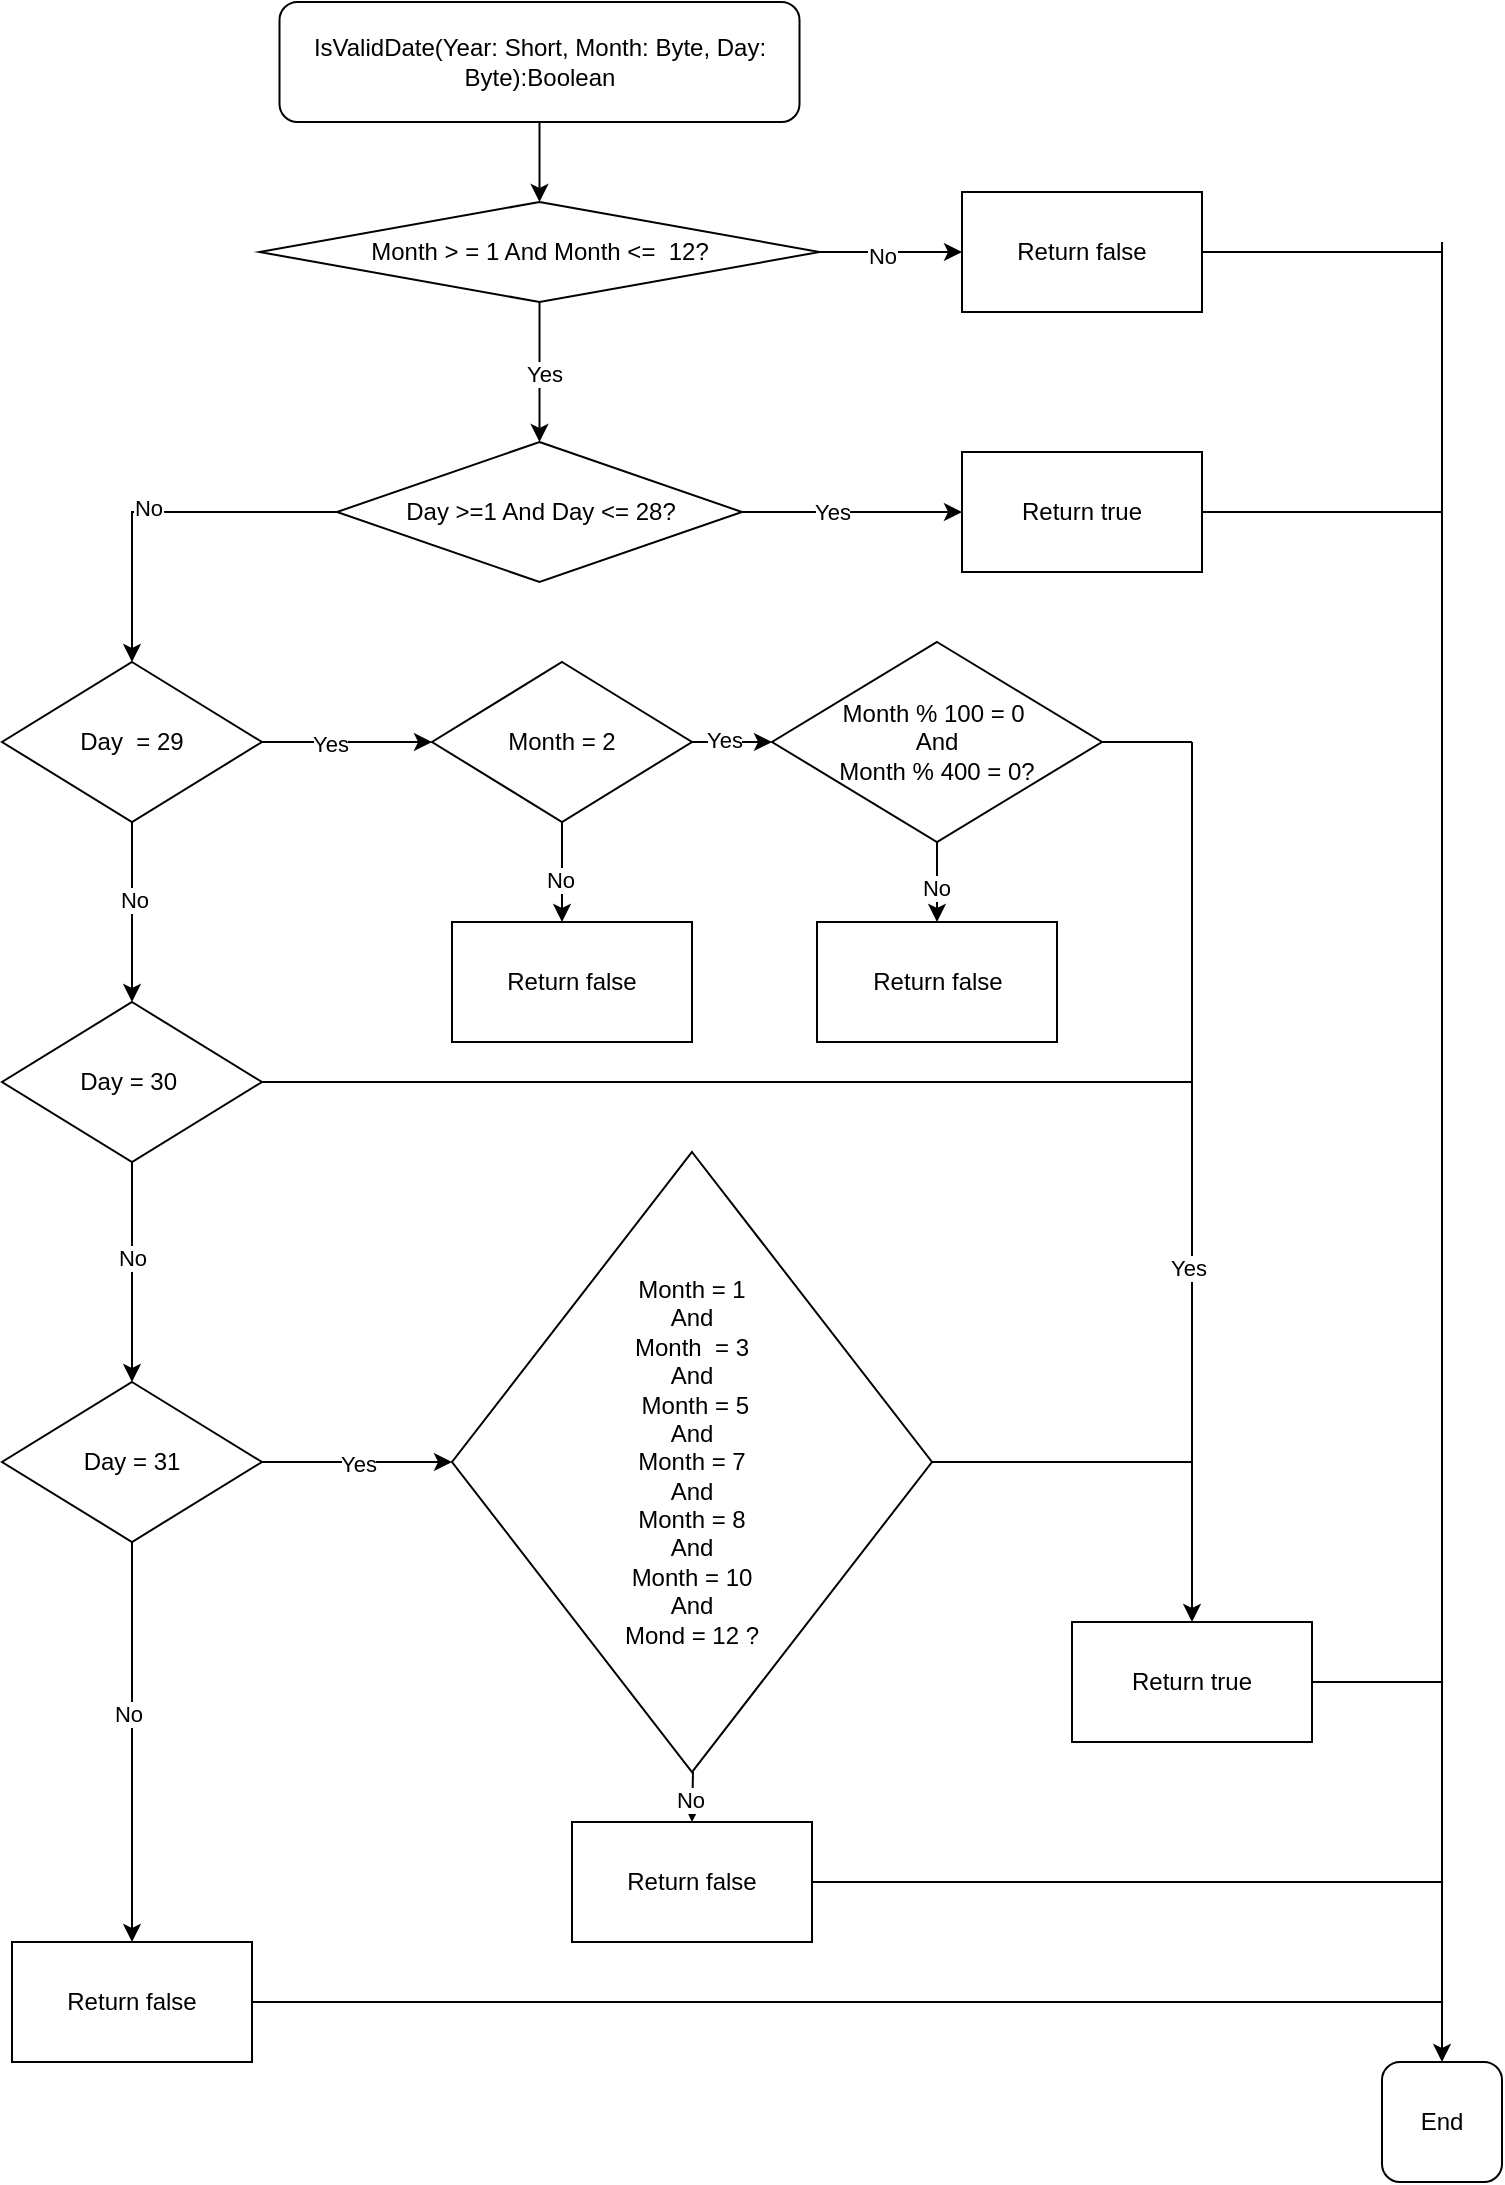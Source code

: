 <mxfile version="22.0.0" type="github">
  <diagram name="Trang-1" id="nmPFpMEzSDUXhJ7an1Jv">
    <mxGraphModel dx="1290" dy="534" grid="1" gridSize="10" guides="1" tooltips="1" connect="1" arrows="1" fold="1" page="1" pageScale="1" pageWidth="827" pageHeight="1169" math="0" shadow="0">
      <root>
        <mxCell id="0" />
        <mxCell id="1" parent="0" />
        <mxCell id="d5UIeahMN6G-vzAZ9-aK-1" value="IsValidDate(Year: Short, Month: Byte, Day: Byte):Boolean" style="rounded=1;whiteSpace=wrap;html=1;" parent="1" vertex="1">
          <mxGeometry x="198.75" y="30" width="260" height="60" as="geometry" />
        </mxCell>
        <mxCell id="d5UIeahMN6G-vzAZ9-aK-2" value="Month &amp;gt; = 1 And Month &amp;lt;=&amp;nbsp; 12?" style="rhombus;whiteSpace=wrap;html=1;" parent="1" vertex="1">
          <mxGeometry x="188.75" y="130" width="280" height="50" as="geometry" />
        </mxCell>
        <mxCell id="d5UIeahMN6G-vzAZ9-aK-3" value="Day &amp;gt;=1 And Day &amp;lt;= 28?" style="rhombus;whiteSpace=wrap;html=1;" parent="1" vertex="1">
          <mxGeometry x="227.5" y="250" width="202.5" height="70" as="geometry" />
        </mxCell>
        <mxCell id="d5UIeahMN6G-vzAZ9-aK-7" value="Day&amp;nbsp; = 29" style="rhombus;whiteSpace=wrap;html=1;" parent="1" vertex="1">
          <mxGeometry x="60" y="360" width="130" height="80" as="geometry" />
        </mxCell>
        <mxCell id="d5UIeahMN6G-vzAZ9-aK-8" value="Day = 30&amp;nbsp;" style="rhombus;whiteSpace=wrap;html=1;" parent="1" vertex="1">
          <mxGeometry x="60" y="530" width="130" height="80" as="geometry" />
        </mxCell>
        <mxCell id="d5UIeahMN6G-vzAZ9-aK-9" value="Day = 31" style="rhombus;whiteSpace=wrap;html=1;" parent="1" vertex="1">
          <mxGeometry x="60" y="720" width="130" height="80" as="geometry" />
        </mxCell>
        <mxCell id="d5UIeahMN6G-vzAZ9-aK-10" value="" style="endArrow=classic;html=1;rounded=0;exitX=0;exitY=0.5;exitDx=0;exitDy=0;entryX=0.5;entryY=0;entryDx=0;entryDy=0;" parent="1" source="d5UIeahMN6G-vzAZ9-aK-3" target="d5UIeahMN6G-vzAZ9-aK-7" edge="1">
          <mxGeometry width="50" height="50" relative="1" as="geometry">
            <mxPoint x="520" y="420" as="sourcePoint" />
            <mxPoint x="130" y="300" as="targetPoint" />
            <Array as="points">
              <mxPoint x="125" y="285" />
            </Array>
          </mxGeometry>
        </mxCell>
        <mxCell id="d5UIeahMN6G-vzAZ9-aK-72" value="No&lt;br&gt;" style="edgeLabel;html=1;align=center;verticalAlign=middle;resizable=0;points=[];" parent="d5UIeahMN6G-vzAZ9-aK-10" vertex="1" connectable="0">
          <mxGeometry x="0.063" y="-2" relative="1" as="geometry">
            <mxPoint as="offset" />
          </mxGeometry>
        </mxCell>
        <mxCell id="d5UIeahMN6G-vzAZ9-aK-15" value="" style="endArrow=classic;html=1;rounded=0;exitX=0.5;exitY=1;exitDx=0;exitDy=0;entryX=0.5;entryY=0;entryDx=0;entryDy=0;" parent="1" source="d5UIeahMN6G-vzAZ9-aK-7" target="d5UIeahMN6G-vzAZ9-aK-8" edge="1">
          <mxGeometry width="50" height="50" relative="1" as="geometry">
            <mxPoint x="124.5" y="550" as="sourcePoint" />
            <mxPoint x="125" y="490" as="targetPoint" />
          </mxGeometry>
        </mxCell>
        <mxCell id="d5UIeahMN6G-vzAZ9-aK-88" value="No" style="edgeLabel;html=1;align=center;verticalAlign=middle;resizable=0;points=[];" parent="d5UIeahMN6G-vzAZ9-aK-15" vertex="1" connectable="0">
          <mxGeometry x="-0.126" y="1" relative="1" as="geometry">
            <mxPoint y="-1" as="offset" />
          </mxGeometry>
        </mxCell>
        <mxCell id="d5UIeahMN6G-vzAZ9-aK-19" value="" style="endArrow=classic;html=1;rounded=0;exitX=0.5;exitY=1;exitDx=0;exitDy=0;entryX=0.5;entryY=0;entryDx=0;entryDy=0;" parent="1" source="d5UIeahMN6G-vzAZ9-aK-8" target="d5UIeahMN6G-vzAZ9-aK-9" edge="1">
          <mxGeometry width="50" height="50" relative="1" as="geometry">
            <mxPoint x="495" y="420" as="sourcePoint" />
            <mxPoint x="545" y="370" as="targetPoint" />
          </mxGeometry>
        </mxCell>
        <mxCell id="d5UIeahMN6G-vzAZ9-aK-89" value="No" style="edgeLabel;html=1;align=center;verticalAlign=middle;resizable=0;points=[];" parent="d5UIeahMN6G-vzAZ9-aK-19" vertex="1" connectable="0">
          <mxGeometry x="-0.127" relative="1" as="geometry">
            <mxPoint as="offset" />
          </mxGeometry>
        </mxCell>
        <mxCell id="d5UIeahMN6G-vzAZ9-aK-21" value="" style="endArrow=classic;html=1;rounded=0;exitX=1;exitY=0.5;exitDx=0;exitDy=0;" parent="1" source="d5UIeahMN6G-vzAZ9-aK-7" target="d5UIeahMN6G-vzAZ9-aK-22" edge="1">
          <mxGeometry width="50" height="50" relative="1" as="geometry">
            <mxPoint x="495" y="440" as="sourcePoint" />
            <mxPoint x="315" y="400" as="targetPoint" />
          </mxGeometry>
        </mxCell>
        <mxCell id="d5UIeahMN6G-vzAZ9-aK-87" value="Yes" style="edgeLabel;html=1;align=center;verticalAlign=middle;resizable=0;points=[];" parent="d5UIeahMN6G-vzAZ9-aK-21" vertex="1" connectable="0">
          <mxGeometry x="-0.217" y="-1" relative="1" as="geometry">
            <mxPoint as="offset" />
          </mxGeometry>
        </mxCell>
        <mxCell id="d5UIeahMN6G-vzAZ9-aK-22" value="Month = 2" style="rhombus;whiteSpace=wrap;html=1;" parent="1" vertex="1">
          <mxGeometry x="275" y="360" width="130" height="80" as="geometry" />
        </mxCell>
        <mxCell id="d5UIeahMN6G-vzAZ9-aK-23" value="" style="endArrow=classic;html=1;rounded=0;exitX=1;exitY=0.5;exitDx=0;exitDy=0;entryX=0;entryY=0.5;entryDx=0;entryDy=0;" parent="1" source="d5UIeahMN6G-vzAZ9-aK-22" target="d5UIeahMN6G-vzAZ9-aK-25" edge="1">
          <mxGeometry width="50" height="50" relative="1" as="geometry">
            <mxPoint x="495" y="440" as="sourcePoint" />
            <mxPoint x="340" y="470" as="targetPoint" />
          </mxGeometry>
        </mxCell>
        <mxCell id="d5UIeahMN6G-vzAZ9-aK-24" value="Yes" style="edgeLabel;html=1;align=center;verticalAlign=middle;resizable=0;points=[];" parent="d5UIeahMN6G-vzAZ9-aK-23" vertex="1" connectable="0">
          <mxGeometry x="-0.221" relative="1" as="geometry">
            <mxPoint y="-1" as="offset" />
          </mxGeometry>
        </mxCell>
        <mxCell id="d5UIeahMN6G-vzAZ9-aK-25" value="Month % 100 = 0&amp;nbsp;&lt;br&gt;And&lt;br&gt;Month % 400 = 0?" style="rhombus;whiteSpace=wrap;html=1;" parent="1" vertex="1">
          <mxGeometry x="445" y="350" width="165" height="100" as="geometry" />
        </mxCell>
        <mxCell id="d5UIeahMN6G-vzAZ9-aK-26" value="" style="endArrow=classic;html=1;rounded=0;exitX=0.5;exitY=1;exitDx=0;exitDy=0;" parent="1" source="d5UIeahMN6G-vzAZ9-aK-22" edge="1">
          <mxGeometry width="50" height="50" relative="1" as="geometry">
            <mxPoint x="495" y="440" as="sourcePoint" />
            <mxPoint x="340" y="490" as="targetPoint" />
          </mxGeometry>
        </mxCell>
        <mxCell id="d5UIeahMN6G-vzAZ9-aK-30" value="No&lt;br&gt;" style="edgeLabel;html=1;align=center;verticalAlign=middle;resizable=0;points=[];" parent="d5UIeahMN6G-vzAZ9-aK-26" vertex="1" connectable="0">
          <mxGeometry x="0.206" y="-1" relative="1" as="geometry">
            <mxPoint y="-1" as="offset" />
          </mxGeometry>
        </mxCell>
        <mxCell id="d5UIeahMN6G-vzAZ9-aK-31" value="Return false" style="rounded=0;whiteSpace=wrap;html=1;" parent="1" vertex="1">
          <mxGeometry x="285" y="490" width="120" height="60" as="geometry" />
        </mxCell>
        <mxCell id="d5UIeahMN6G-vzAZ9-aK-32" value="" style="endArrow=none;html=1;rounded=0;exitX=1;exitY=0.5;exitDx=0;exitDy=0;" parent="1" source="d5UIeahMN6G-vzAZ9-aK-8" edge="1">
          <mxGeometry width="50" height="50" relative="1" as="geometry">
            <mxPoint x="495" y="440" as="sourcePoint" />
            <mxPoint x="655" y="570" as="targetPoint" />
          </mxGeometry>
        </mxCell>
        <mxCell id="d5UIeahMN6G-vzAZ9-aK-33" value="" style="endArrow=none;html=1;rounded=0;entryX=1;entryY=0.5;entryDx=0;entryDy=0;" parent="1" target="d5UIeahMN6G-vzAZ9-aK-25" edge="1">
          <mxGeometry width="50" height="50" relative="1" as="geometry">
            <mxPoint x="655" y="400" as="sourcePoint" />
            <mxPoint x="545" y="390" as="targetPoint" />
          </mxGeometry>
        </mxCell>
        <mxCell id="d5UIeahMN6G-vzAZ9-aK-34" value="" style="endArrow=classic;html=1;rounded=0;exitX=1;exitY=0.5;exitDx=0;exitDy=0;" parent="1" source="d5UIeahMN6G-vzAZ9-aK-9" target="d5UIeahMN6G-vzAZ9-aK-35" edge="1">
          <mxGeometry width="50" height="50" relative="1" as="geometry">
            <mxPoint x="495" y="750" as="sourcePoint" />
            <mxPoint x="285" y="760" as="targetPoint" />
          </mxGeometry>
        </mxCell>
        <mxCell id="d5UIeahMN6G-vzAZ9-aK-90" value="Yes" style="edgeLabel;html=1;align=center;verticalAlign=middle;resizable=0;points=[];" parent="d5UIeahMN6G-vzAZ9-aK-34" vertex="1" connectable="0">
          <mxGeometry x="0.009" y="-1" relative="1" as="geometry">
            <mxPoint as="offset" />
          </mxGeometry>
        </mxCell>
        <mxCell id="d5UIeahMN6G-vzAZ9-aK-35" value="Month = 1&lt;br&gt;And&lt;br&gt;Month&amp;nbsp; = 3&lt;br&gt;And&lt;br&gt;&amp;nbsp;Month = 5&lt;br&gt;And &lt;br&gt;Month = 7&lt;br&gt;And&lt;br&gt;Month = 8 &lt;br&gt;And&lt;br&gt;Month = 10&lt;br&gt;And &lt;br&gt;Mond = 12 ?" style="rhombus;whiteSpace=wrap;html=1;" parent="1" vertex="1">
          <mxGeometry x="285" y="605" width="240" height="310" as="geometry" />
        </mxCell>
        <mxCell id="d5UIeahMN6G-vzAZ9-aK-36" value="" style="endArrow=none;html=1;rounded=0;exitX=1;exitY=0.5;exitDx=0;exitDy=0;" parent="1" source="d5UIeahMN6G-vzAZ9-aK-35" edge="1">
          <mxGeometry width="50" height="50" relative="1" as="geometry">
            <mxPoint x="495" y="600" as="sourcePoint" />
            <mxPoint x="655" y="760" as="targetPoint" />
          </mxGeometry>
        </mxCell>
        <mxCell id="d5UIeahMN6G-vzAZ9-aK-39" value="" style="endArrow=classic;html=1;rounded=0;exitX=0.5;exitY=1;exitDx=0;exitDy=0;entryX=0.5;entryY=0;entryDx=0;entryDy=0;" parent="1" source="d5UIeahMN6G-vzAZ9-aK-25" target="d5UIeahMN6G-vzAZ9-aK-41" edge="1">
          <mxGeometry width="50" height="50" relative="1" as="geometry">
            <mxPoint x="530" y="450" as="sourcePoint" />
            <mxPoint x="525" y="510" as="targetPoint" />
          </mxGeometry>
        </mxCell>
        <mxCell id="d5UIeahMN6G-vzAZ9-aK-40" value="No&lt;br&gt;" style="edgeLabel;html=1;align=center;verticalAlign=middle;resizable=0;points=[];" parent="d5UIeahMN6G-vzAZ9-aK-39" vertex="1" connectable="0">
          <mxGeometry x="0.206" y="-1" relative="1" as="geometry">
            <mxPoint y="-1" as="offset" />
          </mxGeometry>
        </mxCell>
        <mxCell id="d5UIeahMN6G-vzAZ9-aK-41" value="Return false" style="rounded=0;whiteSpace=wrap;html=1;" parent="1" vertex="1">
          <mxGeometry x="467.5" y="490" width="120" height="60" as="geometry" />
        </mxCell>
        <mxCell id="d5UIeahMN6G-vzAZ9-aK-44" value="" style="endArrow=classic;html=1;rounded=0;exitX=0.5;exitY=1;exitDx=0;exitDy=0;entryX=0.5;entryY=0;entryDx=0;entryDy=0;" parent="1" target="d5UIeahMN6G-vzAZ9-aK-46" edge="1">
          <mxGeometry width="50" height="50" relative="1" as="geometry">
            <mxPoint x="405.5" y="915" as="sourcePoint" />
            <mxPoint x="402.5" y="975" as="targetPoint" />
          </mxGeometry>
        </mxCell>
        <mxCell id="d5UIeahMN6G-vzAZ9-aK-45" value="No&lt;br&gt;" style="edgeLabel;html=1;align=center;verticalAlign=middle;resizable=0;points=[];" parent="d5UIeahMN6G-vzAZ9-aK-44" vertex="1" connectable="0">
          <mxGeometry x="0.206" y="-1" relative="1" as="geometry">
            <mxPoint y="-1" as="offset" />
          </mxGeometry>
        </mxCell>
        <mxCell id="d5UIeahMN6G-vzAZ9-aK-46" value="Return false" style="rounded=0;whiteSpace=wrap;html=1;" parent="1" vertex="1">
          <mxGeometry x="345" y="940" width="120" height="60" as="geometry" />
        </mxCell>
        <mxCell id="d5UIeahMN6G-vzAZ9-aK-48" value="" style="endArrow=classic;html=1;rounded=0;entryX=0.5;entryY=0;entryDx=0;entryDy=0;" parent="1" target="d5UIeahMN6G-vzAZ9-aK-50" edge="1">
          <mxGeometry width="50" height="50" relative="1" as="geometry">
            <mxPoint x="655" y="400" as="sourcePoint" />
            <mxPoint x="632.5" y="860" as="targetPoint" />
          </mxGeometry>
        </mxCell>
        <mxCell id="d5UIeahMN6G-vzAZ9-aK-52" value="Yes&lt;br&gt;" style="edgeLabel;html=1;align=center;verticalAlign=middle;resizable=0;points=[];" parent="d5UIeahMN6G-vzAZ9-aK-48" vertex="1" connectable="0">
          <mxGeometry x="0.2" y="-2" relative="1" as="geometry">
            <mxPoint y="-1" as="offset" />
          </mxGeometry>
        </mxCell>
        <mxCell id="d5UIeahMN6G-vzAZ9-aK-50" value="Return true" style="rounded=0;whiteSpace=wrap;html=1;" parent="1" vertex="1">
          <mxGeometry x="595" y="840" width="120" height="60" as="geometry" />
        </mxCell>
        <mxCell id="d5UIeahMN6G-vzAZ9-aK-53" value="" style="endArrow=classic;html=1;rounded=0;exitX=0.5;exitY=1;exitDx=0;exitDy=0;entryX=0.5;entryY=0;entryDx=0;entryDy=0;" parent="1" source="d5UIeahMN6G-vzAZ9-aK-1" target="d5UIeahMN6G-vzAZ9-aK-2" edge="1">
          <mxGeometry width="50" height="50" relative="1" as="geometry">
            <mxPoint x="500" y="180" as="sourcePoint" />
            <mxPoint x="550" y="130" as="targetPoint" />
          </mxGeometry>
        </mxCell>
        <mxCell id="d5UIeahMN6G-vzAZ9-aK-54" value="" style="endArrow=classic;html=1;rounded=0;exitX=0.5;exitY=1;exitDx=0;exitDy=0;entryX=0.5;entryY=0;entryDx=0;entryDy=0;" parent="1" source="d5UIeahMN6G-vzAZ9-aK-2" target="d5UIeahMN6G-vzAZ9-aK-3" edge="1">
          <mxGeometry width="50" height="50" relative="1" as="geometry">
            <mxPoint x="339" y="100" as="sourcePoint" />
            <mxPoint x="450" y="200" as="targetPoint" />
          </mxGeometry>
        </mxCell>
        <mxCell id="d5UIeahMN6G-vzAZ9-aK-85" value="Yes" style="edgeLabel;html=1;align=center;verticalAlign=middle;resizable=0;points=[];" parent="d5UIeahMN6G-vzAZ9-aK-54" vertex="1" connectable="0">
          <mxGeometry x="0.029" y="2" relative="1" as="geometry">
            <mxPoint as="offset" />
          </mxGeometry>
        </mxCell>
        <mxCell id="d5UIeahMN6G-vzAZ9-aK-55" value="Return false" style="rounded=0;whiteSpace=wrap;html=1;" parent="1" vertex="1">
          <mxGeometry x="540" y="125" width="120" height="60" as="geometry" />
        </mxCell>
        <mxCell id="d5UIeahMN6G-vzAZ9-aK-56" value="Return true" style="rounded=0;whiteSpace=wrap;html=1;" parent="1" vertex="1">
          <mxGeometry x="540" y="255" width="120" height="60" as="geometry" />
        </mxCell>
        <mxCell id="d5UIeahMN6G-vzAZ9-aK-57" value="" style="endArrow=classic;html=1;rounded=0;entryX=0;entryY=0.5;entryDx=0;entryDy=0;exitX=1;exitY=0.5;exitDx=0;exitDy=0;" parent="1" source="d5UIeahMN6G-vzAZ9-aK-2" target="d5UIeahMN6G-vzAZ9-aK-55" edge="1">
          <mxGeometry width="50" height="50" relative="1" as="geometry">
            <mxPoint x="500" y="330" as="sourcePoint" />
            <mxPoint x="550" y="280" as="targetPoint" />
          </mxGeometry>
        </mxCell>
        <mxCell id="d5UIeahMN6G-vzAZ9-aK-68" value="No" style="edgeLabel;html=1;align=center;verticalAlign=middle;resizable=0;points=[];" parent="d5UIeahMN6G-vzAZ9-aK-57" vertex="1" connectable="0">
          <mxGeometry x="-0.147" y="-2" relative="1" as="geometry">
            <mxPoint as="offset" />
          </mxGeometry>
        </mxCell>
        <mxCell id="d5UIeahMN6G-vzAZ9-aK-58" value="" style="endArrow=classic;html=1;rounded=0;entryX=0;entryY=0.5;entryDx=0;entryDy=0;exitX=1;exitY=0.5;exitDx=0;exitDy=0;" parent="1" source="d5UIeahMN6G-vzAZ9-aK-3" target="d5UIeahMN6G-vzAZ9-aK-56" edge="1">
          <mxGeometry width="50" height="50" relative="1" as="geometry">
            <mxPoint x="500" y="330" as="sourcePoint" />
            <mxPoint x="550" y="280" as="targetPoint" />
          </mxGeometry>
        </mxCell>
        <mxCell id="d5UIeahMN6G-vzAZ9-aK-69" value="Yes&lt;br&gt;" style="edgeLabel;html=1;align=center;verticalAlign=middle;resizable=0;points=[];" parent="d5UIeahMN6G-vzAZ9-aK-58" vertex="1" connectable="0">
          <mxGeometry x="-0.19" y="3" relative="1" as="geometry">
            <mxPoint y="3" as="offset" />
          </mxGeometry>
        </mxCell>
        <mxCell id="d5UIeahMN6G-vzAZ9-aK-60" value="" style="endArrow=none;html=1;rounded=0;entryX=1;entryY=0.5;entryDx=0;entryDy=0;" parent="1" target="d5UIeahMN6G-vzAZ9-aK-55" edge="1">
          <mxGeometry width="50" height="50" relative="1" as="geometry">
            <mxPoint x="780" y="155" as="sourcePoint" />
            <mxPoint x="550" y="440" as="targetPoint" />
          </mxGeometry>
        </mxCell>
        <mxCell id="d5UIeahMN6G-vzAZ9-aK-61" value="" style="endArrow=none;html=1;rounded=0;entryX=1;entryY=0.5;entryDx=0;entryDy=0;" parent="1" target="d5UIeahMN6G-vzAZ9-aK-50" edge="1">
          <mxGeometry width="50" height="50" relative="1" as="geometry">
            <mxPoint x="780" y="870" as="sourcePoint" />
            <mxPoint x="550" y="740" as="targetPoint" />
          </mxGeometry>
        </mxCell>
        <mxCell id="d5UIeahMN6G-vzAZ9-aK-62" value="" style="endArrow=none;html=1;rounded=0;exitX=1;exitY=0.5;exitDx=0;exitDy=0;" parent="1" source="d5UIeahMN6G-vzAZ9-aK-46" edge="1">
          <mxGeometry width="50" height="50" relative="1" as="geometry">
            <mxPoint x="500" y="950" as="sourcePoint" />
            <mxPoint x="780" y="970" as="targetPoint" />
          </mxGeometry>
        </mxCell>
        <mxCell id="d5UIeahMN6G-vzAZ9-aK-63" value="End" style="rounded=1;whiteSpace=wrap;html=1;" parent="1" vertex="1">
          <mxGeometry x="750" y="1060" width="60" height="60" as="geometry" />
        </mxCell>
        <mxCell id="d5UIeahMN6G-vzAZ9-aK-64" value="" style="endArrow=classic;html=1;rounded=0;entryX=0.5;entryY=0;entryDx=0;entryDy=0;" parent="1" target="d5UIeahMN6G-vzAZ9-aK-63" edge="1">
          <mxGeometry width="50" height="50" relative="1" as="geometry">
            <mxPoint x="780" y="150" as="sourcePoint" />
            <mxPoint x="550" y="900" as="targetPoint" />
          </mxGeometry>
        </mxCell>
        <mxCell id="d5UIeahMN6G-vzAZ9-aK-70" value="" style="endArrow=none;html=1;rounded=0;entryX=1;entryY=0.5;entryDx=0;entryDy=0;" parent="1" target="d5UIeahMN6G-vzAZ9-aK-56" edge="1">
          <mxGeometry width="50" height="50" relative="1" as="geometry">
            <mxPoint x="780" y="285" as="sourcePoint" />
            <mxPoint x="620" y="270" as="targetPoint" />
          </mxGeometry>
        </mxCell>
        <mxCell id="d5UIeahMN6G-vzAZ9-aK-80" value="Return false" style="rounded=0;whiteSpace=wrap;html=1;" parent="1" vertex="1">
          <mxGeometry x="65" y="1000" width="120" height="60" as="geometry" />
        </mxCell>
        <mxCell id="d5UIeahMN6G-vzAZ9-aK-81" value="" style="endArrow=classic;html=1;rounded=0;entryX=0.5;entryY=0;entryDx=0;entryDy=0;exitX=0.5;exitY=1;exitDx=0;exitDy=0;" parent="1" target="d5UIeahMN6G-vzAZ9-aK-80" edge="1">
          <mxGeometry width="50" height="50" relative="1" as="geometry">
            <mxPoint x="125" y="800" as="sourcePoint" />
            <mxPoint x="80" y="1010" as="targetPoint" />
          </mxGeometry>
        </mxCell>
        <mxCell id="d5UIeahMN6G-vzAZ9-aK-82" value="No" style="edgeLabel;html=1;align=center;verticalAlign=middle;resizable=0;points=[];" parent="d5UIeahMN6G-vzAZ9-aK-81" vertex="1" connectable="0">
          <mxGeometry x="-0.147" y="-2" relative="1" as="geometry">
            <mxPoint as="offset" />
          </mxGeometry>
        </mxCell>
        <mxCell id="d5UIeahMN6G-vzAZ9-aK-84" value="" style="endArrow=none;html=1;rounded=0;exitX=1;exitY=0.5;exitDx=0;exitDy=0;" parent="1" source="d5UIeahMN6G-vzAZ9-aK-80" edge="1">
          <mxGeometry width="50" height="50" relative="1" as="geometry">
            <mxPoint x="660" y="930" as="sourcePoint" />
            <mxPoint x="780" y="1030" as="targetPoint" />
          </mxGeometry>
        </mxCell>
      </root>
    </mxGraphModel>
  </diagram>
</mxfile>
